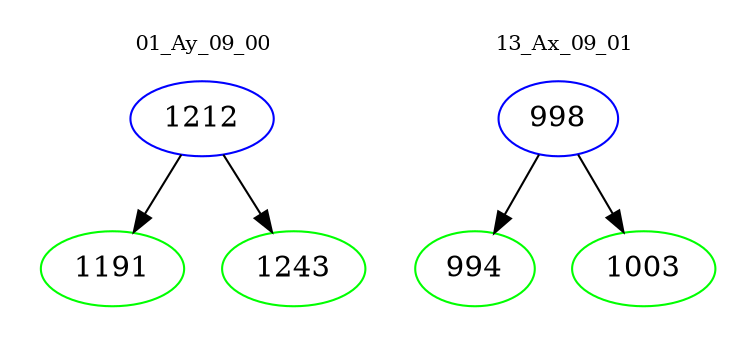 digraph{
subgraph cluster_0 {
color = white
label = "01_Ay_09_00";
fontsize=10;
T0_1212 [label="1212", color="blue"]
T0_1212 -> T0_1191 [color="black"]
T0_1191 [label="1191", color="green"]
T0_1212 -> T0_1243 [color="black"]
T0_1243 [label="1243", color="green"]
}
subgraph cluster_1 {
color = white
label = "13_Ax_09_01";
fontsize=10;
T1_998 [label="998", color="blue"]
T1_998 -> T1_994 [color="black"]
T1_994 [label="994", color="green"]
T1_998 -> T1_1003 [color="black"]
T1_1003 [label="1003", color="green"]
}
}
